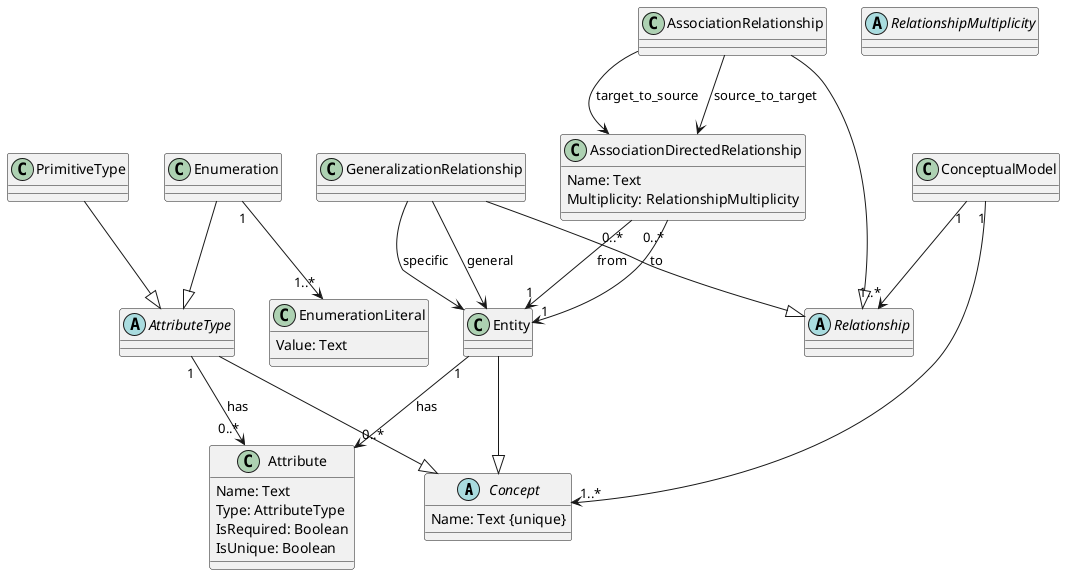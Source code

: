 @startuml
'https://plantuml.com/class-diagram

abstract class Concept {
    Name: Text {unique}
}

abstract class AttributeType {
}

class Attribute {
    Name: Text
    Type: AttributeType
    IsRequired: Boolean
    IsUnique: Boolean
}

class Entity {
}

class Enumeration {
}

abstract class Relationship {
}

class AssociationRelationship {
}

class EnumerationLiteral {
    Value: Text
}

class PrimitiveType {
}

class GeneralizationRelationship {

}

class AssociationDirectedRelationship {
    Name: Text
    Multiplicity: RelationshipMultiplicity
}

abstract class RelationshipMultiplicity {
}

class ConceptualModel {
    
}

Entity --|>  Concept
Enumeration --|>  AttributeType
PrimitiveType --|>  AttributeType

Enumeration "1" --> "1..*" EnumerationLiteral
AttributeType --|>  Concept
Entity "1" --> "0..*" Attribute : has

AssociationRelationship --|> Relationship
GeneralizationRelationship --|> Relationship
GeneralizationRelationship --> Entity : general
GeneralizationRelationship --> Entity : specific


AssociationRelationship --> AssociationDirectedRelationship : source_to_target
AssociationRelationship --> AssociationDirectedRelationship : target_to_source

AssociationDirectedRelationship "0..*" --> "1" Entity : from
AssociationDirectedRelationship "0..*" --> "1" Entity : to

AttributeType "1" --> "0..*" Attribute : has

ConceptualModel "1" --> "1..*" Relationship
ConceptualModel "1" --> "1..*" Concept

@enduml